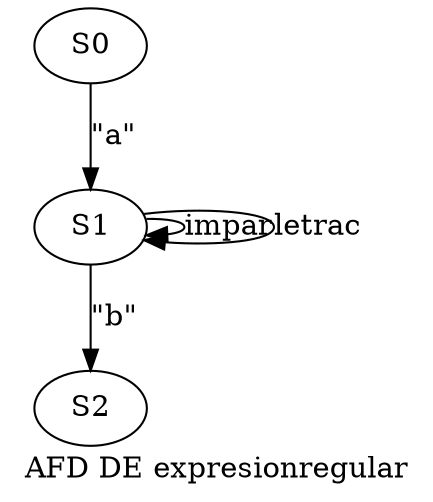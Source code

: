 digraph G {
label = "AFD DE expresionregular"
S0 -> S1[label="\"a\""]
S1 -> S1[label="impar"]
S1 -> S1[label="letrac"]
S1 -> S2[label="\"b\""]
}